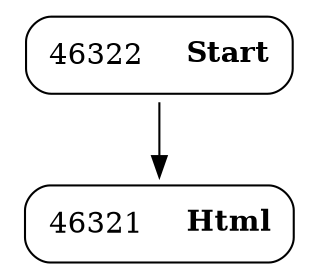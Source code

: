 digraph ast {
node [shape=none];
46321 [label=<<TABLE border='1' cellspacing='0' cellpadding='10' style='rounded' ><TR><TD border='0'>46321</TD><TD border='0'><B>Html</B></TD></TR></TABLE>>];
46322 [label=<<TABLE border='1' cellspacing='0' cellpadding='10' style='rounded' ><TR><TD border='0'>46322</TD><TD border='0'><B>Start</B></TD></TR></TABLE>>];
46322 -> 46321 [weight=2];
}
